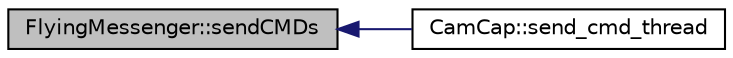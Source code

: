 digraph "FlyingMessenger::sendCMDs"
{
 // INTERACTIVE_SVG=YES
  edge [fontname="Helvetica",fontsize="10",labelfontname="Helvetica",labelfontsize="10"];
  node [fontname="Helvetica",fontsize="10",shape=record];
  rankdir="LR";
  Node36 [label="FlyingMessenger::sendCMDs",height=0.2,width=0.4,color="black", fillcolor="grey75", style="filled", fontcolor="black"];
  Node36 -> Node37 [dir="back",color="midnightblue",fontsize="10",style="solid"];
  Node37 [label="CamCap::send_cmd_thread",height=0.2,width=0.4,color="black", fillcolor="white", style="filled",URL="$class_cam_cap.html#a0f09ee70dc70ffad088a87bd3011592d",tooltip="Send robots to its estimated positions. "];
}
